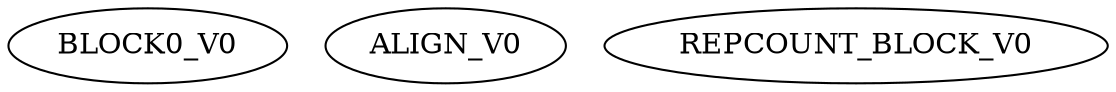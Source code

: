 digraph "patternAremoveB" {
  name="patternAremoveB"
  node [type=block cpu=1 pattern=B style=filled fillcolor=white color=black]
  BLOCK0_V0 [tperiod=100000000]
  ALIGN_V0 [tperiod=0]
  REPCOUNT_BLOCK_V0 [qlo=1]
}
